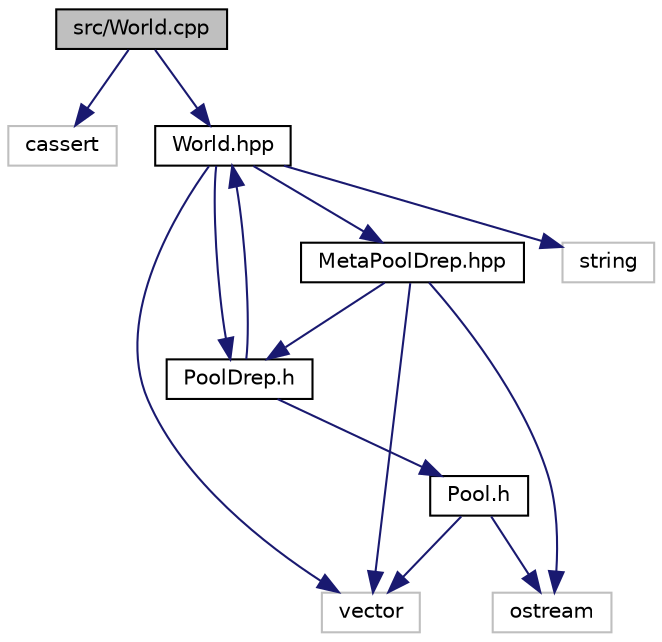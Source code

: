 digraph "src/World.cpp"
{
  edge [fontname="Helvetica",fontsize="10",labelfontname="Helvetica",labelfontsize="10"];
  node [fontname="Helvetica",fontsize="10",shape=record];
  Node0 [label="src/World.cpp",height=0.2,width=0.4,color="black", fillcolor="grey75", style="filled", fontcolor="black"];
  Node0 -> Node1 [color="midnightblue",fontsize="10",style="solid"];
  Node1 [label="cassert",height=0.2,width=0.4,color="grey75", fillcolor="white", style="filled"];
  Node0 -> Node2 [color="midnightblue",fontsize="10",style="solid"];
  Node2 [label="World.hpp",height=0.2,width=0.4,color="black", fillcolor="white", style="filled",URL="$_world_8hpp.html",tooltip="generates a pool of alleles "];
  Node2 -> Node3 [color="midnightblue",fontsize="10",style="solid"];
  Node3 [label="vector",height=0.2,width=0.4,color="grey75", fillcolor="white", style="filled"];
  Node2 -> Node4 [color="midnightblue",fontsize="10",style="solid"];
  Node4 [label="string",height=0.2,width=0.4,color="grey75", fillcolor="white", style="filled"];
  Node2 -> Node5 [color="midnightblue",fontsize="10",style="solid"];
  Node5 [label="MetaPoolDrep.hpp",height=0.2,width=0.4,color="black", fillcolor="white", style="filled",URL="$_meta_pool_drep_8hpp.html",tooltip="A Pool of Drepanocitose Pools. "];
  Node5 -> Node3 [color="midnightblue",fontsize="10",style="solid"];
  Node5 -> Node6 [color="midnightblue",fontsize="10",style="solid"];
  Node6 [label="ostream",height=0.2,width=0.4,color="grey75", fillcolor="white", style="filled"];
  Node5 -> Node7 [color="midnightblue",fontsize="10",style="solid"];
  Node7 [label="PoolDrep.h",height=0.2,width=0.4,color="black", fillcolor="white", style="filled",URL="$_pool_drep_8h.html",tooltip="Generates a pool of alleles using the sickle cell anemia. This is class inherits of pool and uses the..."];
  Node7 -> Node8 [color="midnightblue",fontsize="10",style="solid"];
  Node8 [label="Pool.h",height=0.2,width=0.4,color="black", fillcolor="white", style="filled",URL="$_pool_8h.html",tooltip="generates a pool of alleles "];
  Node8 -> Node3 [color="midnightblue",fontsize="10",style="solid"];
  Node8 -> Node6 [color="midnightblue",fontsize="10",style="solid"];
  Node7 -> Node2 [color="midnightblue",fontsize="10",style="solid"];
  Node2 -> Node7 [color="midnightblue",fontsize="10",style="solid"];
}
